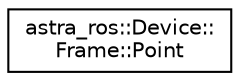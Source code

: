 digraph "Graphical Class Hierarchy"
{
 // LATEX_PDF_SIZE
  edge [fontname="Helvetica",fontsize="10",labelfontname="Helvetica",labelfontsize="10"];
  node [fontname="Helvetica",fontsize="10",shape=record];
  rankdir="LR";
  Node0 [label="astra_ros::Device::\lFrame::Point",height=0.2,width=0.4,color="black", fillcolor="white", style="filled",URL="$structastra__ros_1_1Device_1_1Frame_1_1Point.html",tooltip=" "];
}
